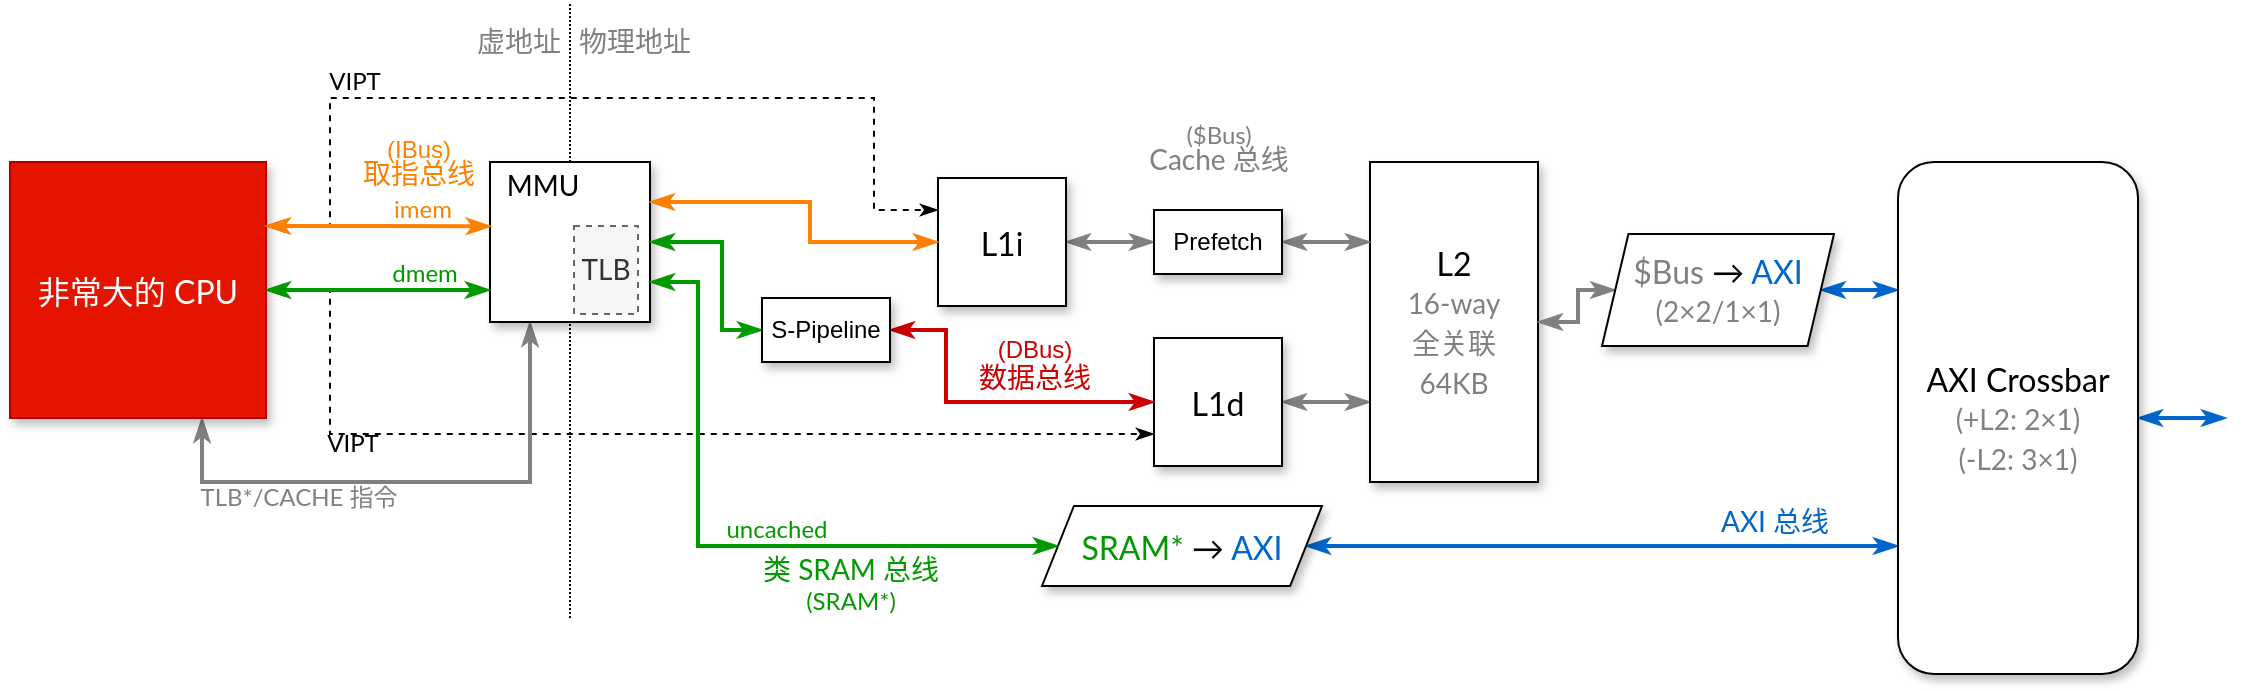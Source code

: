 <mxfile version="13.1.3">
    <diagram id="KAqjz7zcjYPBLz1x9ajG" name="Page-1">
        <mxGraphModel dx="798" dy="639" grid="1" gridSize="4" guides="1" tooltips="1" connect="1" arrows="1" fold="1" page="1" pageScale="1" pageWidth="850" pageHeight="1100" math="0" shadow="0">
            <root>
                <mxCell id="0"/>
                <mxCell id="1" parent="0"/>
                <mxCell id="pgW4turYCSJJqPB_iv1n-37" value="" style="endArrow=none;html=1;strokeWidth=1;fontFamily=Lato;fontSize=12;fontColor=#CC0000;dashed=1;dashPattern=1 1;" parent="1" edge="1">
                    <mxGeometry width="50" height="50" relative="1" as="geometry">
                        <mxPoint x="440" y="580" as="sourcePoint"/>
                        <mxPoint x="440" y="272" as="targetPoint"/>
                    </mxGeometry>
                </mxCell>
                <mxCell id="pgW4turYCSJJqPB_iv1n-16" style="edgeStyle=orthogonalEdgeStyle;rounded=0;orthogonalLoop=1;jettySize=auto;html=1;exitX=1;exitY=0.25;exitDx=0;exitDy=0;entryX=0;entryY=0.25;entryDx=0;entryDy=0;startArrow=classicThin;startFill=1;endArrow=classicThin;endFill=1;fontFamily=Lato;fontSize=12;fontColor=#000000;dashed=1;strokeColor=#000000;" parent="1" source="pgW4turYCSJJqPB_iv1n-1" target="pgW4turYCSJJqPB_iv1n-10" edge="1">
                    <mxGeometry relative="1" as="geometry">
                        <Array as="points">
                            <mxPoint x="320" y="384"/>
                            <mxPoint x="320" y="320"/>
                            <mxPoint x="592" y="320"/>
                            <mxPoint x="592" y="376"/>
                        </Array>
                    </mxGeometry>
                </mxCell>
                <mxCell id="pgW4turYCSJJqPB_iv1n-17" value="VIPT" style="edgeLabel;html=1;align=center;verticalAlign=middle;resizable=0;points=[];fontSize=12;fontFamily=Lato;labelBackgroundColor=none;fontColor=#000000;" parent="pgW4turYCSJJqPB_iv1n-16" vertex="1" connectable="0">
                    <mxGeometry x="-0.079" y="2" relative="1" as="geometry">
                        <mxPoint x="-102.0" y="-6" as="offset"/>
                    </mxGeometry>
                </mxCell>
                <mxCell id="pgW4turYCSJJqPB_iv1n-18" style="edgeStyle=orthogonalEdgeStyle;rounded=0;orthogonalLoop=1;jettySize=auto;html=1;exitX=1;exitY=0.5;exitDx=0;exitDy=0;entryX=0;entryY=0.75;entryDx=0;entryDy=0;dashed=1;startArrow=classicThin;startFill=1;endArrow=classicThin;endFill=1;fontFamily=Lato;fontSize=12;fontColor=#000000;strokeColor=#000000;" parent="1" source="pgW4turYCSJJqPB_iv1n-1" target="pgW4turYCSJJqPB_iv1n-11" edge="1">
                    <mxGeometry relative="1" as="geometry">
                        <Array as="points">
                            <mxPoint x="320" y="416"/>
                            <mxPoint x="320" y="488"/>
                        </Array>
                    </mxGeometry>
                </mxCell>
                <mxCell id="pgW4turYCSJJqPB_iv1n-20" value="VIPT" style="edgeLabel;html=1;align=center;verticalAlign=middle;resizable=0;points=[];fontSize=12;fontFamily=Lato;labelBackgroundColor=none;fontColor=#000000;" parent="pgW4turYCSJJqPB_iv1n-18" vertex="1" connectable="0">
                    <mxGeometry x="-0.571" relative="1" as="geometry">
                        <mxPoint x="4.0" y="5.0" as="offset"/>
                    </mxGeometry>
                </mxCell>
                <mxCell id="pgW4turYCSJJqPB_iv1n-42" style="edgeStyle=orthogonalEdgeStyle;rounded=0;orthogonalLoop=1;jettySize=auto;html=1;exitX=0.75;exitY=1;exitDx=0;exitDy=0;entryX=0.25;entryY=1;entryDx=0;entryDy=0;startArrow=classicThin;startFill=1;endArrow=classicThin;endFill=1;strokeWidth=2;fontFamily=Lato;fontSize=12;fontColor=#009900;strokeColor=#808080;" parent="1" source="pgW4turYCSJJqPB_iv1n-1" target="pgW4turYCSJJqPB_iv1n-2" edge="1">
                    <mxGeometry relative="1" as="geometry">
                        <Array as="points">
                            <mxPoint x="256" y="512"/>
                            <mxPoint x="420" y="512"/>
                        </Array>
                    </mxGeometry>
                </mxCell>
                <mxCell id="pgW4turYCSJJqPB_iv1n-43" value="TLB*/CACHE 指令" style="edgeLabel;html=1;align=center;verticalAlign=middle;resizable=0;points=[];fontSize=12;fontFamily=Lato;labelBackgroundColor=none;fontColor=#808080;" parent="pgW4turYCSJJqPB_iv1n-42" vertex="1" connectable="0">
                    <mxGeometry x="0.184" y="-2" relative="1" as="geometry">
                        <mxPoint x="-83.6" y="6" as="offset"/>
                    </mxGeometry>
                </mxCell>
                <mxCell id="pgW4turYCSJJqPB_iv1n-1" value="非常大的 CPU" style="rounded=0;whiteSpace=wrap;html=1;fontSize=16;fontFamily=Lato;shadow=1;fillColor=#e51400;strokeColor=#B20000;fontColor=#ffffff;" parent="1" vertex="1">
                    <mxGeometry x="160" y="352" width="128" height="128" as="geometry"/>
                </mxCell>
                <mxCell id="pgW4turYCSJJqPB_iv1n-2" value="" style="whiteSpace=wrap;html=1;aspect=fixed;fontFamily=Lato;fontSize=16;shadow=1;" parent="1" vertex="1">
                    <mxGeometry x="400" y="352" width="80" height="80" as="geometry"/>
                </mxCell>
                <mxCell id="pgW4turYCSJJqPB_iv1n-7" value="类 SRAM 总线" style="text;html=1;align=center;verticalAlign=middle;resizable=0;points=[];autosize=1;fontSize=14;fontFamily=Lato;labelBackgroundColor=none;fontColor=#009900;" parent="1" vertex="1">
                    <mxGeometry x="528" y="544" width="104" height="24" as="geometry"/>
                </mxCell>
                <mxCell id="pgW4turYCSJJqPB_iv1n-25" style="edgeStyle=orthogonalEdgeStyle;rounded=0;orthogonalLoop=1;jettySize=auto;html=1;exitX=1;exitY=0.5;exitDx=0;exitDy=0;entryX=0;entryY=0.5;entryDx=0;entryDy=0;startArrow=classicThin;startFill=1;endArrow=classicThin;endFill=1;strokeWidth=2;fontFamily=Lato;fontSize=12;fontColor=none;strokeColor=#808080;" parent="1" source="pgW4turYCSJJqPB_iv1n-10" target="10" edge="1">
                    <mxGeometry relative="1" as="geometry"/>
                </mxCell>
                <mxCell id="pgW4turYCSJJqPB_iv1n-10" value="L1i" style="rounded=0;whiteSpace=wrap;html=1;labelBackgroundColor=none;fontFamily=Lato;fontSize=16;fontColor=#000000;shadow=1;" parent="1" vertex="1">
                    <mxGeometry x="624" y="360" width="64" height="64" as="geometry"/>
                </mxCell>
                <mxCell id="pgW4turYCSJJqPB_iv1n-26" style="edgeStyle=orthogonalEdgeStyle;rounded=0;orthogonalLoop=1;jettySize=auto;html=1;exitX=1;exitY=0.5;exitDx=0;exitDy=0;entryX=0;entryY=0.75;entryDx=0;entryDy=0;startArrow=classicThin;startFill=1;endArrow=classicThin;endFill=1;strokeWidth=2;fontFamily=Lato;fontSize=12;fontColor=none;strokeColor=#808080;" parent="1" source="pgW4turYCSJJqPB_iv1n-11" target="pgW4turYCSJJqPB_iv1n-24" edge="1">
                    <mxGeometry relative="1" as="geometry"/>
                </mxCell>
                <mxCell id="pgW4turYCSJJqPB_iv1n-11" value="L1d" style="rounded=0;whiteSpace=wrap;html=1;labelBackgroundColor=none;fontFamily=Lato;fontSize=16;fontColor=#000000;shadow=1;" parent="1" vertex="1">
                    <mxGeometry x="732" y="440" width="64" height="64" as="geometry"/>
                </mxCell>
                <mxCell id="pgW4turYCSJJqPB_iv1n-32" style="edgeStyle=orthogonalEdgeStyle;rounded=0;orthogonalLoop=1;jettySize=auto;html=1;exitX=1;exitY=0.5;exitDx=0;exitDy=0;entryX=0;entryY=0.75;entryDx=0;entryDy=0;startArrow=classicThin;startFill=1;endArrow=classicThin;endFill=1;strokeWidth=2;fontFamily=Lato;fontSize=16;fontColor=#000000;strokeColor=#0066CC;" parent="1" source="pgW4turYCSJJqPB_iv1n-14" target="pgW4turYCSJJqPB_iv1n-31" edge="1">
                    <mxGeometry relative="1" as="geometry"/>
                </mxCell>
                <mxCell id="pgW4turYCSJJqPB_iv1n-14" value="&lt;font color=&quot;#009900&quot;&gt;SRAM*&lt;/font&gt; → &lt;font color=&quot;#0066cc&quot;&gt;AXI&lt;/font&gt;" style="shape=parallelogram;perimeter=parallelogramPerimeter;whiteSpace=wrap;html=1;labelBackgroundColor=none;fontFamily=Lato;fontSize=16;fontColor=#000000;size=0.114;shadow=1;" parent="1" vertex="1">
                    <mxGeometry x="676" y="524" width="140" height="40" as="geometry"/>
                </mxCell>
                <mxCell id="pgW4turYCSJJqPB_iv1n-12" style="edgeStyle=orthogonalEdgeStyle;rounded=0;orthogonalLoop=1;jettySize=auto;html=1;exitX=1;exitY=0.25;exitDx=0;exitDy=0;entryX=0;entryY=0.5;entryDx=0;entryDy=0;startArrow=classicThin;startFill=1;endArrow=classicThin;endFill=1;fontFamily=Lato;fontSize=12;fontColor=#000000;strokeColor=#FF8000;strokeWidth=2;" parent="1" source="pgW4turYCSJJqPB_iv1n-2" target="pgW4turYCSJJqPB_iv1n-10" edge="1">
                    <mxGeometry relative="1" as="geometry">
                        <Array as="points">
                            <mxPoint x="560" y="372"/>
                            <mxPoint x="560" y="392"/>
                        </Array>
                    </mxGeometry>
                </mxCell>
                <mxCell id="pgW4turYCSJJqPB_iv1n-13" style="edgeStyle=orthogonalEdgeStyle;rounded=0;orthogonalLoop=1;jettySize=auto;html=1;exitX=1;exitY=0.5;exitDx=0;exitDy=0;entryX=0;entryY=0.5;entryDx=0;entryDy=0;startArrow=classicThin;startFill=1;endArrow=classicThin;endFill=1;fontFamily=Lato;fontSize=12;fontColor=#000000;strokeColor=#009900;strokeWidth=2;" parent="1" source="pgW4turYCSJJqPB_iv1n-2" target="8" edge="1">
                    <mxGeometry relative="1" as="geometry">
                        <Array as="points">
                            <mxPoint x="516" y="392"/>
                            <mxPoint x="516" y="436"/>
                        </Array>
                    </mxGeometry>
                </mxCell>
                <mxCell id="pgW4turYCSJJqPB_iv1n-15" style="edgeStyle=orthogonalEdgeStyle;rounded=0;orthogonalLoop=1;jettySize=auto;html=1;exitX=1;exitY=0.75;exitDx=0;exitDy=0;entryX=0;entryY=0.5;entryDx=0;entryDy=0;startArrow=classicThin;startFill=1;endArrow=classicThin;endFill=1;fontFamily=Lato;fontSize=12;fontColor=#000000;strokeColor=#009900;strokeWidth=2;" parent="1" source="pgW4turYCSJJqPB_iv1n-2" target="pgW4turYCSJJqPB_iv1n-14" edge="1">
                    <mxGeometry relative="1" as="geometry">
                        <Array as="points">
                            <mxPoint x="504" y="412"/>
                            <mxPoint x="504" y="544"/>
                        </Array>
                    </mxGeometry>
                </mxCell>
                <mxCell id="pgW4turYCSJJqPB_iv1n-35" value="uncached" style="edgeLabel;html=1;align=center;verticalAlign=middle;resizable=0;points=[];fontSize=12;fontFamily=Lato;fontColor=#009900;labelBackgroundColor=none;" parent="pgW4turYCSJJqPB_iv1n-15" vertex="1" connectable="0">
                    <mxGeometry x="0.587" relative="1" as="geometry">
                        <mxPoint x="-72" y="-8" as="offset"/>
                    </mxGeometry>
                </mxCell>
                <mxCell id="pgW4turYCSJJqPB_iv1n-4" style="edgeStyle=orthogonalEdgeStyle;rounded=0;orthogonalLoop=1;jettySize=auto;html=1;exitX=1;exitY=0.25;exitDx=0;exitDy=0;entryX=0.005;entryY=0.402;entryDx=0;entryDy=0;entryPerimeter=0;fontFamily=Lato;fontSize=16;endArrow=classicThin;endFill=1;startArrow=classicThin;startFill=1;strokeColor=#FF8000;strokeWidth=2;" parent="1" source="pgW4turYCSJJqPB_iv1n-1" target="pgW4turYCSJJqPB_iv1n-2" edge="1">
                    <mxGeometry relative="1" as="geometry">
                        <Array as="points">
                            <mxPoint x="344" y="384"/>
                        </Array>
                    </mxGeometry>
                </mxCell>
                <mxCell id="pgW4turYCSJJqPB_iv1n-8" value="imem" style="edgeLabel;html=1;align=center;verticalAlign=middle;resizable=0;points=[];fontSize=12;fontFamily=Lato;labelBackgroundColor=none;fontColor=#FF8000;" parent="pgW4turYCSJJqPB_iv1n-4" vertex="1" connectable="0">
                    <mxGeometry x="0.392" relative="1" as="geometry">
                        <mxPoint y="-8.06" as="offset"/>
                    </mxGeometry>
                </mxCell>
                <mxCell id="pgW4turYCSJJqPB_iv1n-5" style="edgeStyle=orthogonalEdgeStyle;rounded=0;orthogonalLoop=1;jettySize=auto;html=1;exitX=1;exitY=0.5;exitDx=0;exitDy=0;entryX=-0.001;entryY=0.8;entryDx=0;entryDy=0;endArrow=classicThin;endFill=1;fontFamily=Lato;fontSize=16;entryPerimeter=0;startArrow=classicThin;startFill=1;strokeColor=#009900;strokeWidth=2;" parent="1" source="pgW4turYCSJJqPB_iv1n-1" target="pgW4turYCSJJqPB_iv1n-2" edge="1">
                    <mxGeometry relative="1" as="geometry"/>
                </mxCell>
                <mxCell id="pgW4turYCSJJqPB_iv1n-9" value="dmem" style="edgeLabel;html=1;align=center;verticalAlign=middle;resizable=0;points=[];fontSize=12;fontFamily=Lato;labelBackgroundColor=none;fontColor=#009900;" parent="pgW4turYCSJJqPB_iv1n-5" vertex="1" connectable="0">
                    <mxGeometry x="0.405" y="1" relative="1" as="geometry">
                        <mxPoint y="-7" as="offset"/>
                    </mxGeometry>
                </mxCell>
                <mxCell id="pgW4turYCSJJqPB_iv1n-24" value="L2&lt;br&gt;&lt;font style=&quot;font-size: 14px&quot; color=&quot;#808080&quot;&gt;16-way&lt;br&gt;全关联&lt;br&gt;64KB&lt;/font&gt;" style="rounded=0;whiteSpace=wrap;html=1;labelBackgroundColor=none;fontFamily=Lato;fontSize=16;shadow=1;" parent="1" vertex="1">
                    <mxGeometry x="840" y="352" width="84" height="160" as="geometry"/>
                </mxCell>
                <mxCell id="pgW4turYCSJJqPB_iv1n-27" value="Cache 总线" style="text;html=1;align=center;verticalAlign=middle;resizable=0;points=[];autosize=1;fontSize=14;fontFamily=Lato;labelBackgroundColor=none;fontColor=#808080;" parent="1" vertex="1">
                    <mxGeometry x="722" y="339" width="84" height="24" as="geometry"/>
                </mxCell>
                <mxCell id="pgW4turYCSJJqPB_iv1n-33" style="edgeStyle=orthogonalEdgeStyle;rounded=0;orthogonalLoop=1;jettySize=auto;html=1;exitX=1;exitY=0.5;exitDx=0;exitDy=0;entryX=0;entryY=0.25;entryDx=0;entryDy=0;startArrow=classicThin;startFill=1;endArrow=classicThin;endFill=1;strokeColor=#0066CC;strokeWidth=2;fontFamily=Lato;fontSize=16;fontColor=#000000;" parent="1" source="pgW4turYCSJJqPB_iv1n-47" target="pgW4turYCSJJqPB_iv1n-31" edge="1">
                    <mxGeometry relative="1" as="geometry">
                        <mxPoint x="996.0" y="432.0" as="sourcePoint"/>
                    </mxGeometry>
                </mxCell>
                <mxCell id="pgW4turYCSJJqPB_iv1n-40" style="edgeStyle=orthogonalEdgeStyle;rounded=0;orthogonalLoop=1;jettySize=auto;html=1;exitX=1;exitY=0.5;exitDx=0;exitDy=0;startArrow=classicThin;startFill=1;endArrow=classicThin;endFill=1;strokeWidth=2;fontFamily=Lato;fontSize=12;fontColor=#000000;strokeColor=#0066CC;" parent="1" source="pgW4turYCSJJqPB_iv1n-31" edge="1">
                    <mxGeometry relative="1" as="geometry">
                        <mxPoint x="1268" y="480" as="targetPoint"/>
                    </mxGeometry>
                </mxCell>
                <mxCell id="pgW4turYCSJJqPB_iv1n-31" value="AXI Crossbar&lt;br&gt;&lt;font style=&quot;font-size: 14px&quot; color=&quot;#808080&quot;&gt;(+L2: 2×1)&lt;br&gt;(-L2: 3×1)&lt;/font&gt;" style="rounded=1;whiteSpace=wrap;html=1;labelBackgroundColor=none;strokeColor=#000000;fontFamily=Lato;fontSize=16;shadow=1;" parent="1" vertex="1">
                    <mxGeometry x="1104" y="352" width="120" height="256" as="geometry"/>
                </mxCell>
                <mxCell id="pgW4turYCSJJqPB_iv1n-34" value="AXI 总线" style="text;html=1;align=center;verticalAlign=middle;resizable=0;points=[];autosize=1;fontSize=14;fontFamily=Lato;fontColor=#0066CC;" parent="1" vertex="1">
                    <mxGeometry x="1008" y="520" width="68" height="24" as="geometry"/>
                </mxCell>
                <mxCell id="pgW4turYCSJJqPB_iv1n-38" value="虚地址" style="text;html=1;align=center;verticalAlign=middle;resizable=0;points=[];autosize=1;fontSize=14;fontFamily=Lato;fontColor=#808080;" parent="1" vertex="1">
                    <mxGeometry x="386" y="280" width="56" height="24" as="geometry"/>
                </mxCell>
                <mxCell id="pgW4turYCSJJqPB_iv1n-39" value="物理地址" style="text;html=1;align=center;verticalAlign=middle;resizable=0;points=[];autosize=1;fontSize=14;fontFamily=Lato;fontColor=#808080;" parent="1" vertex="1">
                    <mxGeometry x="436" y="280" width="72" height="24" as="geometry"/>
                </mxCell>
                <mxCell id="pgW4turYCSJJqPB_iv1n-41" value="(SRAM*)" style="text;html=1;align=center;verticalAlign=middle;resizable=0;points=[];autosize=1;fontSize=12;fontFamily=Lato;fontColor=#009900;" parent="1" vertex="1">
                    <mxGeometry x="550" y="562" width="60" height="20" as="geometry"/>
                </mxCell>
                <mxCell id="pgW4turYCSJJqPB_iv1n-44" value="TLB" style="rounded=0;whiteSpace=wrap;html=1;shadow=0;labelBackgroundColor=none;strokeColor=#666666;fontFamily=Lato;fontSize=14;fontColor=#333333;fillColor=#f5f5f5;dashed=1;" parent="1" vertex="1">
                    <mxGeometry x="442" y="384" width="32" height="44" as="geometry"/>
                </mxCell>
                <mxCell id="pgW4turYCSJJqPB_iv1n-45" value="MMU" style="text;html=1;align=center;verticalAlign=middle;resizable=0;points=[];autosize=1;fontSize=14;fontFamily=Lato;" parent="1" vertex="1">
                    <mxGeometry x="400" y="352" width="52" height="24" as="geometry"/>
                </mxCell>
                <mxCell id="pgW4turYCSJJqPB_iv1n-48" style="edgeStyle=orthogonalEdgeStyle;rounded=0;orthogonalLoop=1;jettySize=auto;html=1;exitX=0;exitY=0.5;exitDx=0;exitDy=0;entryX=1;entryY=0.5;entryDx=0;entryDy=0;startArrow=classicThin;startFill=1;endArrow=classicThin;endFill=1;strokeColor=#808080;strokeWidth=2;fontFamily=Lato;fontSize=14;fontColor=#808080;" parent="1" source="pgW4turYCSJJqPB_iv1n-47" target="pgW4turYCSJJqPB_iv1n-24" edge="1">
                    <mxGeometry relative="1" as="geometry">
                        <Array as="points">
                            <mxPoint x="944" y="416"/>
                            <mxPoint x="944" y="432"/>
                        </Array>
                    </mxGeometry>
                </mxCell>
                <mxCell id="pgW4turYCSJJqPB_iv1n-47" value="&lt;font color=&quot;#808080&quot;&gt;$Bus&lt;/font&gt; → &lt;font color=&quot;#0066cc&quot;&gt;AXI&lt;/font&gt;&lt;br&gt;&lt;font style=&quot;font-size: 14px&quot; color=&quot;#808080&quot;&gt;(2×2/1×1)&lt;/font&gt;" style="shape=parallelogram;perimeter=parallelogramPerimeter;whiteSpace=wrap;html=1;labelBackgroundColor=none;fontFamily=Lato;fontSize=16;fontColor=#000000;size=0.114;shadow=1;" parent="1" vertex="1">
                    <mxGeometry x="956" y="388" width="116" height="56" as="geometry"/>
                </mxCell>
                <mxCell id="pgW4turYCSJJqPB_iv1n-49" value="($Bus)" style="text;html=1;align=center;verticalAlign=middle;resizable=0;points=[];autosize=1;fontSize=12;fontFamily=Lato;fontColor=#808080;" parent="1" vertex="1">
                    <mxGeometry x="740" y="329" width="48" height="20" as="geometry"/>
                </mxCell>
                <mxCell id="2" value="取指总线" style="text;html=1;align=center;verticalAlign=middle;resizable=0;points=[];autosize=1;fontSize=14;fontColor=#FF8000;" vertex="1" parent="1">
                    <mxGeometry x="328" y="346" width="72" height="24" as="geometry"/>
                </mxCell>
                <mxCell id="3" value="(IBus)" style="text;html=1;align=center;verticalAlign=middle;resizable=0;points=[];autosize=1;fontSize=12;fontColor=#FF8000;" vertex="1" parent="1">
                    <mxGeometry x="340" y="336" width="48" height="20" as="geometry"/>
                </mxCell>
                <mxCell id="6" value="数据总线" style="text;html=1;align=center;verticalAlign=middle;resizable=0;points=[];autosize=1;fontSize=14;fontColor=#CC0000;" vertex="1" parent="1">
                    <mxGeometry x="636" y="448" width="72" height="24" as="geometry"/>
                </mxCell>
                <mxCell id="7" value="(DBus)" style="text;html=1;align=center;verticalAlign=middle;resizable=0;points=[];autosize=1;fontSize=12;fontColor=#CC0000;" vertex="1" parent="1">
                    <mxGeometry x="646" y="436" width="52" height="20" as="geometry"/>
                </mxCell>
                <mxCell id="9" style="edgeStyle=orthogonalEdgeStyle;rounded=0;orthogonalLoop=1;jettySize=auto;html=1;exitX=1;exitY=0.5;exitDx=0;exitDy=0;entryX=0;entryY=0.5;entryDx=0;entryDy=0;strokeColor=#CC0000;fontSize=12;fontColor=#000000;strokeWidth=2;startArrow=classicThin;startFill=1;endArrow=classicThin;endFill=1;" edge="1" parent="1" source="8" target="pgW4turYCSJJqPB_iv1n-11">
                    <mxGeometry relative="1" as="geometry">
                        <Array as="points">
                            <mxPoint x="628" y="436"/>
                            <mxPoint x="628" y="472"/>
                        </Array>
                    </mxGeometry>
                </mxCell>
                <mxCell id="8" value="S-Pipeline" style="rounded=0;whiteSpace=wrap;html=1;shadow=1;fontSize=12;fontColor=#000000;rotation=0;" vertex="1" parent="1">
                    <mxGeometry x="536" y="420" width="64" height="32" as="geometry"/>
                </mxCell>
                <mxCell id="13" style="edgeStyle=orthogonalEdgeStyle;rounded=0;orthogonalLoop=1;jettySize=auto;html=1;exitX=1;exitY=0.5;exitDx=0;exitDy=0;entryX=0;entryY=0.25;entryDx=0;entryDy=0;startArrow=classicThin;startFill=1;endArrow=classicThin;endFill=1;strokeColor=#808080;strokeWidth=2;fontSize=12;fontColor=#000000;" edge="1" parent="1" source="10" target="pgW4turYCSJJqPB_iv1n-24">
                    <mxGeometry relative="1" as="geometry">
                        <Array as="points">
                            <mxPoint x="800" y="392"/>
                            <mxPoint x="800" y="392"/>
                        </Array>
                    </mxGeometry>
                </mxCell>
                <mxCell id="10" value="Prefetch" style="rounded=0;whiteSpace=wrap;html=1;shadow=1;fontSize=12;fontColor=#000000;rotation=0;" vertex="1" parent="1">
                    <mxGeometry x="732" y="376" width="64" height="32" as="geometry"/>
                </mxCell>
            </root>
        </mxGraphModel>
    </diagram>
</mxfile>